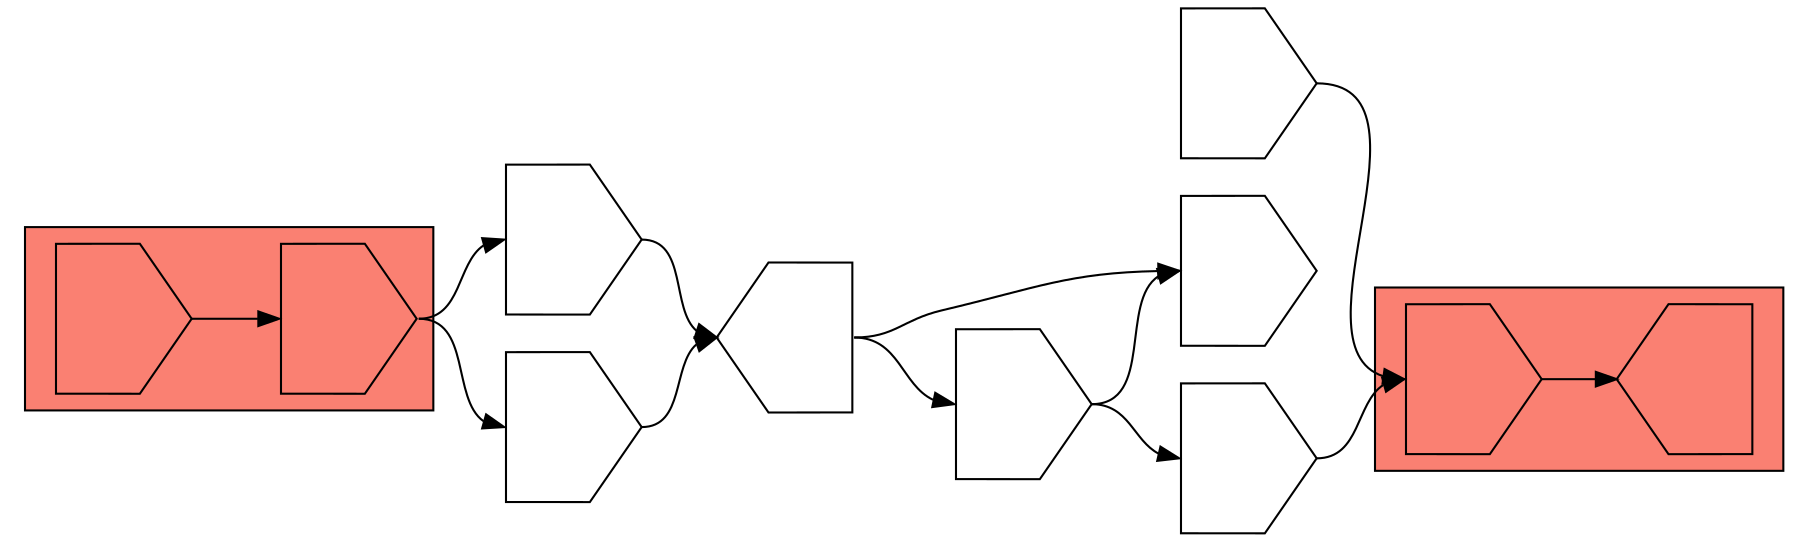 digraph asm {
	rotate=90;
	edge [headport=n,tailport=s];
subgraph cluster_C12488_12495 {
	12488 [label="",height=1,width=1,shape=invhouse];
	12495 [label="",height=1,width=1,shape=invhouse];
	style=filled;
	fillcolor=salmon;
}
subgraph cluster_C5423_3716 {
	5423 [label="",height=1,width=1,shape=invhouse];
	3716 [label="",height=1,width=1,shape=house];
	style=filled;
	fillcolor=salmon;
}
	7771 [label="",height=1,width=1,shape=invhouse];
	2563 [label="",height=1,width=1,shape=house];
	6183 [label="",height=1,width=1,shape=invhouse];
	6834 [label="",height=1,width=1,shape=invhouse];
	12088 [label="",height=1,width=1,shape=invhouse];
	18214 [label="",height=1,width=1,shape=invhouse];
	9366 [label="",height=1,width=1,shape=invhouse];
	12488 -> 12495
	12495 -> 7771
	12495 -> 9366
	7771 -> 2563
	2563 -> 6183
	2563 -> 18214
	6183 -> 6834
	6183 -> 18214
	6834 -> 5423
	5423 -> 3716
	12088 -> 5423
	9366 -> 2563
}